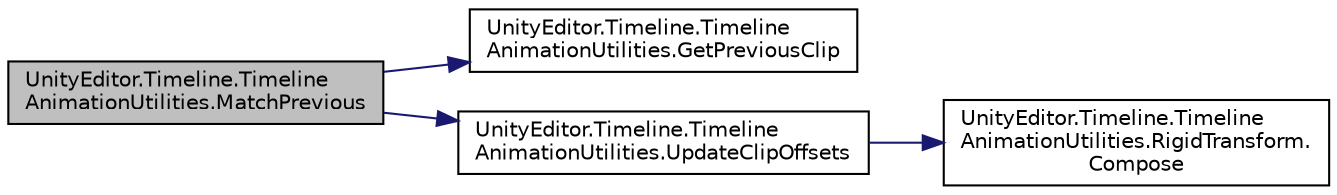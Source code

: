 digraph "UnityEditor.Timeline.TimelineAnimationUtilities.MatchPrevious"
{
 // LATEX_PDF_SIZE
  edge [fontname="Helvetica",fontsize="10",labelfontname="Helvetica",labelfontsize="10"];
  node [fontname="Helvetica",fontsize="10",shape=record];
  rankdir="LR";
  Node1 [label="UnityEditor.Timeline.Timeline\lAnimationUtilities.MatchPrevious",height=0.2,width=0.4,color="black", fillcolor="grey75", style="filled", fontcolor="black",tooltip=" "];
  Node1 -> Node2 [color="midnightblue",fontsize="10",style="solid",fontname="Helvetica"];
  Node2 [label="UnityEditor.Timeline.Timeline\lAnimationUtilities.GetPreviousClip",height=0.2,width=0.4,color="black", fillcolor="white", style="filled",URL="$class_unity_editor_1_1_timeline_1_1_timeline_animation_utilities.html#a4b3b2570d0ee03e8cc6f15314ea7946b",tooltip=" "];
  Node1 -> Node3 [color="midnightblue",fontsize="10",style="solid",fontname="Helvetica"];
  Node3 [label="UnityEditor.Timeline.Timeline\lAnimationUtilities.UpdateClipOffsets",height=0.2,width=0.4,color="black", fillcolor="white", style="filled",URL="$class_unity_editor_1_1_timeline_1_1_timeline_animation_utilities.html#ab78781ab97ad2ae5a66a40ef3413b59f",tooltip=" "];
  Node3 -> Node4 [color="midnightblue",fontsize="10",style="solid",fontname="Helvetica"];
  Node4 [label="UnityEditor.Timeline.Timeline\lAnimationUtilities.RigidTransform.\lCompose",height=0.2,width=0.4,color="black", fillcolor="white", style="filled",URL="$struct_unity_editor_1_1_timeline_1_1_timeline_animation_utilities_1_1_rigid_transform.html#a6bc22f166dddf12d8eac13f50b219d0c",tooltip=" "];
}
